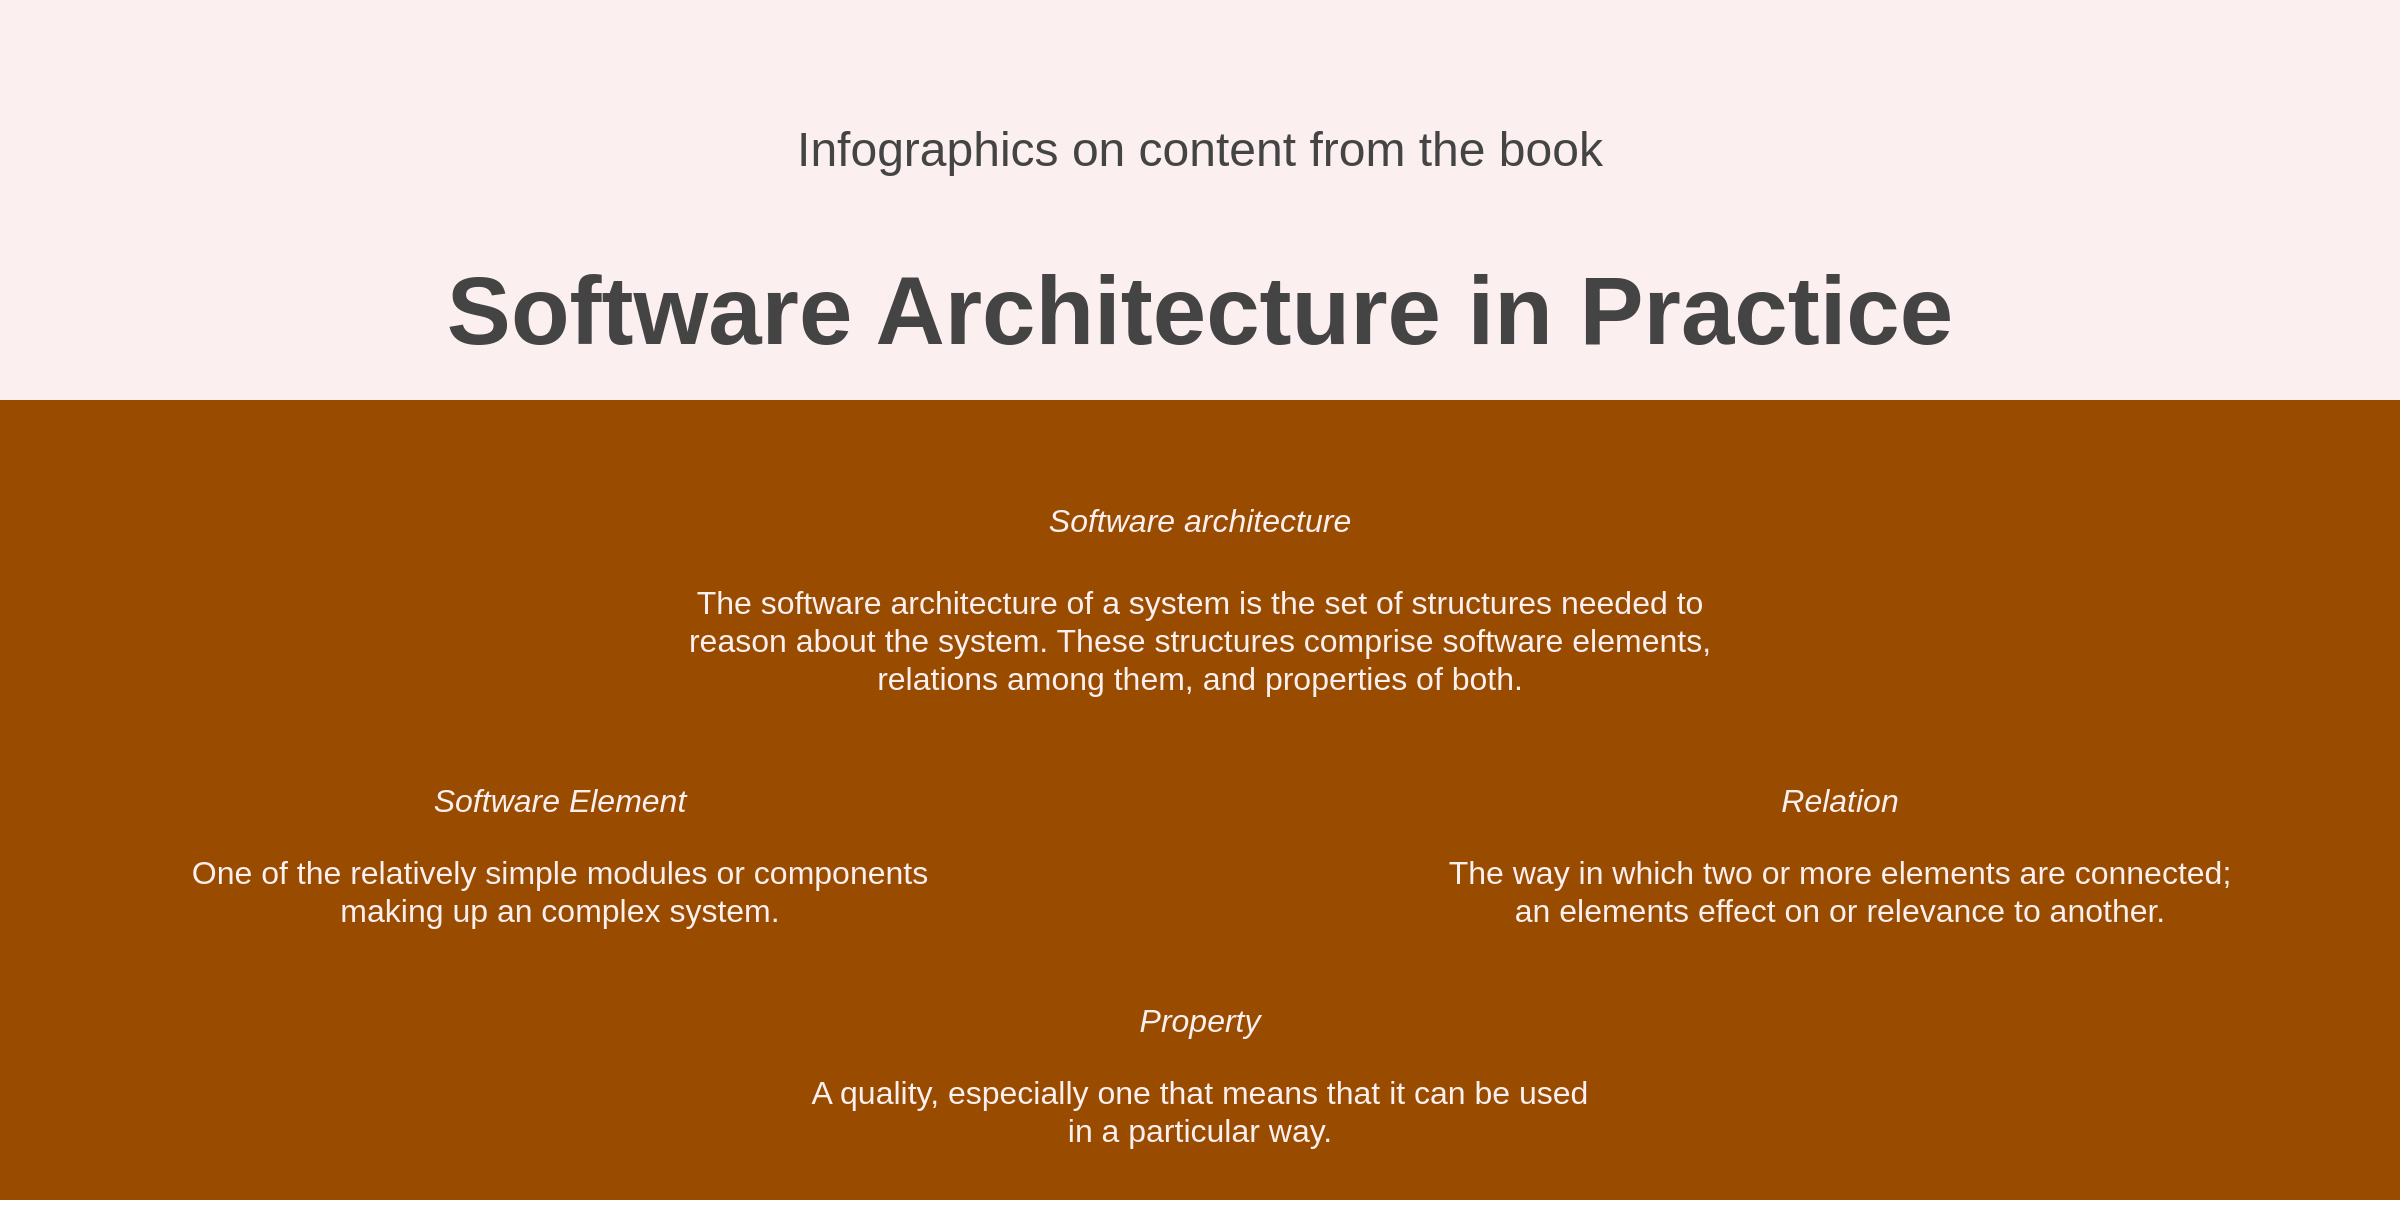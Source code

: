<mxfile version="20.7.4" type="device" pages="2"><diagram id="Tl8EyKqn9AWBcHzm1Ebz" name="Page-1"><mxGraphModel dx="1208" dy="1424" grid="1" gridSize="10" guides="1" tooltips="1" connect="1" arrows="1" fold="1" page="1" pageScale="1" pageWidth="1200" pageHeight="1920" math="0" shadow="0"><root><mxCell id="0"/><mxCell id="1" parent="0"/><mxCell id="jepFo1zCUj7zO4tO4yCn-14" value="" style="rounded=0;whiteSpace=wrap;html=1;fontSize=24;fillColor=#FCEFEF;strokeColor=none;gradientColor=none;" parent="1" vertex="1"><mxGeometry width="1200" height="200" as="geometry"/></mxCell><mxCell id="jepFo1zCUj7zO4tO4yCn-3" value="" style="shape=waypoint;sketch=0;fillStyle=solid;size=6;pointerEvents=1;points=[];fillColor=none;resizable=0;rotatable=0;perimeter=centerPerimeter;snapToPoint=1;fontSize=24;strokeColor=none;" parent="1" vertex="1"><mxGeometry x="60" y="180" width="40" height="40" as="geometry"/></mxCell><mxCell id="WYTg98PxJos3cVmtzzFm-5" value="" style="rounded=0;whiteSpace=wrap;html=1;labelBackgroundColor=#994C00;fontSize=16;fontColor=#FCEFEF;strokeColor=none;gradientColor=none;fillColor=#994C00;" parent="1" vertex="1"><mxGeometry y="200" width="1200" height="400" as="geometry"/></mxCell><object label="Content" id="jepFo1zCUj7zO4tO4yCn-15"><mxCell parent="0"/></object><mxCell id="jepFo1zCUj7zO4tO4yCn-17" value="&lt;p style=&quot;line-height: 120%; font-size: 24px;&quot;&gt;Infographics on content from the book&lt;br style=&quot;font-size: 24px;&quot;&gt;&lt;/p&gt;" style="text;html=1;strokeColor=none;fillColor=#FCEFEF;align=center;verticalAlign=middle;whiteSpace=wrap;rounded=0;fontSize=24;fontColor=#444444;" parent="jepFo1zCUj7zO4tO4yCn-15" vertex="1"><mxGeometry y="40" width="1200" height="70" as="geometry"/></mxCell><mxCell id="jepFo1zCUj7zO4tO4yCn-18" value="&lt;font style=&quot;font-size: 48px;&quot;&gt;&lt;b&gt;Software Architecture in Practice&lt;/b&gt;&lt;/font&gt;" style="text;html=1;strokeColor=none;fillColor=#FCEFEF;align=center;verticalAlign=middle;whiteSpace=wrap;rounded=0;fontSize=16;fontColor=#444444;" parent="jepFo1zCUj7zO4tO4yCn-15" vertex="1"><mxGeometry y="110" width="1200" height="90" as="geometry"/></mxCell><mxCell id="WYTg98PxJos3cVmtzzFm-4" value="The software architecture of a system is the set of structures needed to reason about the system. These structures comprise software elements, relations among them, and properties of both." style="text;strokeColor=none;fillColor=none;align=center;verticalAlign=middle;whiteSpace=wrap;rounded=0;fontColor=#FCEFEF;fontSize=16;spacing=10;labelBackgroundColor=#994C00;labelPosition=center;verticalLabelPosition=middle;fontStyle=0" parent="jepFo1zCUj7zO4tO4yCn-15" vertex="1"><mxGeometry x="320" y="280" width="560" height="80" as="geometry"/></mxCell><mxCell id="WYTg98PxJos3cVmtzzFm-7" value="Software architecture" style="text;strokeColor=none;fillColor=none;align=center;verticalAlign=middle;whiteSpace=wrap;rounded=0;fontColor=#FCEFEF;fontSize=16;spacing=10;labelBackgroundColor=#994C00;labelPosition=center;verticalLabelPosition=middle;fontStyle=2;" parent="jepFo1zCUj7zO4tO4yCn-15" vertex="1"><mxGeometry x="320" y="240" width="560" height="40" as="geometry"/></mxCell><mxCell id="ywLqha-ETfW8Lxw7qoHF-1" value="" style="group" vertex="1" connectable="0" parent="jepFo1zCUj7zO4tO4yCn-15"><mxGeometry x="400" y="490" width="400" height="120" as="geometry"/></mxCell><mxCell id="WYTg98PxJos3cVmtzzFm-10" value="A quality, especially one that means that it can be used in a particular way." style="text;strokeColor=none;fillColor=none;align=center;verticalAlign=top;whiteSpace=wrap;rounded=0;fontColor=#FCEFEF;fontSize=16;spacing=2;labelBackgroundColor=#994C00;labelPosition=center;verticalLabelPosition=middle;fontStyle=0" parent="ywLqha-ETfW8Lxw7qoHF-1" vertex="1"><mxGeometry y="40" width="400" height="60" as="geometry"/></mxCell><mxCell id="WYTg98PxJos3cVmtzzFm-11" value="Property" style="text;strokeColor=none;fillColor=none;align=center;verticalAlign=middle;whiteSpace=wrap;rounded=0;fontColor=#FCEFEF;fontSize=16;spacing=2;labelBackgroundColor=#994C00;labelPosition=center;verticalLabelPosition=middle;fontStyle=2" parent="ywLqha-ETfW8Lxw7qoHF-1" vertex="1"><mxGeometry width="400" height="40" as="geometry"/></mxCell><mxCell id="ywLqha-ETfW8Lxw7qoHF-2" value="" style="group" vertex="1" connectable="0" parent="jepFo1zCUj7zO4tO4yCn-15"><mxGeometry x="720" y="380" width="400" height="120" as="geometry"/></mxCell><mxCell id="WYTg98PxJos3cVmtzzFm-16" value="The way in which two or more elements are connected; an elements effect on or relevance to another." style="text;strokeColor=none;fillColor=none;align=center;verticalAlign=top;whiteSpace=wrap;rounded=0;fontColor=#FCEFEF;fontSize=16;spacing=2;labelBackgroundColor=#994C00;labelPosition=center;verticalLabelPosition=middle;fontStyle=0" parent="ywLqha-ETfW8Lxw7qoHF-2" vertex="1"><mxGeometry y="40" width="400" height="80" as="geometry"/></mxCell><mxCell id="WYTg98PxJos3cVmtzzFm-17" value="Relation" style="text;strokeColor=none;fillColor=none;align=center;verticalAlign=middle;whiteSpace=wrap;rounded=0;fontColor=#FCEFEF;fontSize=16;spacing=2;labelBackgroundColor=#994C00;labelPosition=center;verticalLabelPosition=middle;fontStyle=2" parent="ywLqha-ETfW8Lxw7qoHF-2" vertex="1"><mxGeometry width="400" height="40" as="geometry"/></mxCell><mxCell id="ywLqha-ETfW8Lxw7qoHF-3" value="" style="group" vertex="1" connectable="0" parent="jepFo1zCUj7zO4tO4yCn-15"><mxGeometry x="80" y="380" width="400" height="120" as="geometry"/></mxCell><mxCell id="WYTg98PxJos3cVmtzzFm-13" value="One of the relatively simple modules or components making up an complex system." style="text;strokeColor=none;fillColor=none;align=center;verticalAlign=top;whiteSpace=wrap;rounded=0;fontColor=#FCEFEF;fontSize=16;spacing=2;labelBackgroundColor=#994C00;labelPosition=center;verticalLabelPosition=middle;fontStyle=0" parent="ywLqha-ETfW8Lxw7qoHF-3" vertex="1"><mxGeometry y="40" width="400" height="80" as="geometry"/></mxCell><mxCell id="WYTg98PxJos3cVmtzzFm-14" value="Software Element" style="text;strokeColor=none;fillColor=none;align=center;verticalAlign=middle;whiteSpace=wrap;rounded=0;fontColor=#FCEFEF;fontSize=16;spacing=2;labelBackgroundColor=#994C00;labelPosition=center;verticalLabelPosition=middle;fontStyle=2" parent="ywLqha-ETfW8Lxw7qoHF-3" vertex="1"><mxGeometry width="400" height="40" as="geometry"/></mxCell></root></mxGraphModel></diagram><diagram id="ufrFsp8TVL_b8MxQEaKh" name="Colors"><mxGraphModel dx="1208" dy="1424" grid="1" gridSize="10" guides="1" tooltips="1" connect="1" arrows="1" fold="1" page="1" pageScale="1" pageWidth="1200" pageHeight="1920" math="0" shadow="0"><root><mxCell id="0"/><mxCell id="1" parent="0"/><mxCell id="hzxSQwfrp_u7JYMwZUhb-1" value="" style="rounded=0;whiteSpace=wrap;html=1;gradientColor=none;strokeColor=none;fillColor=#ecf2f4;" vertex="1" parent="1"><mxGeometry x="240" y="320" width="120" height="60" as="geometry"/></mxCell><mxCell id="hzxSQwfrp_u7JYMwZUhb-2" value="" style="rounded=0;whiteSpace=wrap;html=1;gradientColor=none;strokeColor=none;fillColor=#CCDCE3;" vertex="1" parent="1"><mxGeometry x="240" y="380" width="120" height="60" as="geometry"/></mxCell><mxCell id="hzxSQwfrp_u7JYMwZUhb-3" value="" style="rounded=0;whiteSpace=wrap;html=1;gradientColor=none;strokeColor=none;fillColor=#acc6d2;" vertex="1" parent="1"><mxGeometry x="240" y="440" width="120" height="60" as="geometry"/></mxCell><mxCell id="hzxSQwfrp_u7JYMwZUhb-4" value="" style="rounded=0;whiteSpace=wrap;html=1;gradientColor=none;fillColor=#8db0c1;strokeColor=none;" vertex="1" parent="1"><mxGeometry x="240" y="500" width="120" height="60" as="geometry"/></mxCell><mxCell id="hzxSQwfrp_u7JYMwZUhb-5" value="" style="rounded=0;whiteSpace=wrap;html=1;gradientColor=none;fillColor=#6d9bb0;strokeColor=none;" vertex="1" parent="1"><mxGeometry x="240" y="560" width="120" height="60" as="geometry"/></mxCell><mxCell id="hzxSQwfrp_u7JYMwZUhb-6" value="" style="rounded=0;whiteSpace=wrap;html=1;gradientColor=none;fillColor=#528399;strokeColor=none;" vertex="1" parent="1"><mxGeometry x="240" y="620" width="120" height="60" as="geometry"/></mxCell><mxCell id="hzxSQwfrp_u7JYMwZUhb-7" value="" style="rounded=0;whiteSpace=wrap;html=1;gradientColor=none;fillColor=#426779;strokeColor=none;" vertex="1" parent="1"><mxGeometry x="240" y="680" width="120" height="60" as="geometry"/></mxCell><mxCell id="hzxSQwfrp_u7JYMwZUhb-8" value="" style="rounded=0;whiteSpace=wrap;html=1;gradientColor=none;fillColor=#304c59;strokeColor=none;" vertex="1" parent="1"><mxGeometry x="240" y="740" width="120" height="60" as="geometry"/></mxCell><mxCell id="hzxSQwfrp_u7JYMwZUhb-9" value="" style="rounded=0;whiteSpace=wrap;html=1;gradientColor=none;strokeColor=none;fillColor=#1f313a;" vertex="1" parent="1"><mxGeometry x="240" y="800" width="120" height="60" as="geometry"/></mxCell><mxCell id="hzxSQwfrp_u7JYMwZUhb-10" value="" style="rounded=0;whiteSpace=wrap;html=1;gradientColor=none;fillColor=#0e161a;strokeColor=none;" vertex="1" parent="1"><mxGeometry x="240" y="860" width="120" height="60" as="geometry"/></mxCell></root></mxGraphModel></diagram></mxfile>
